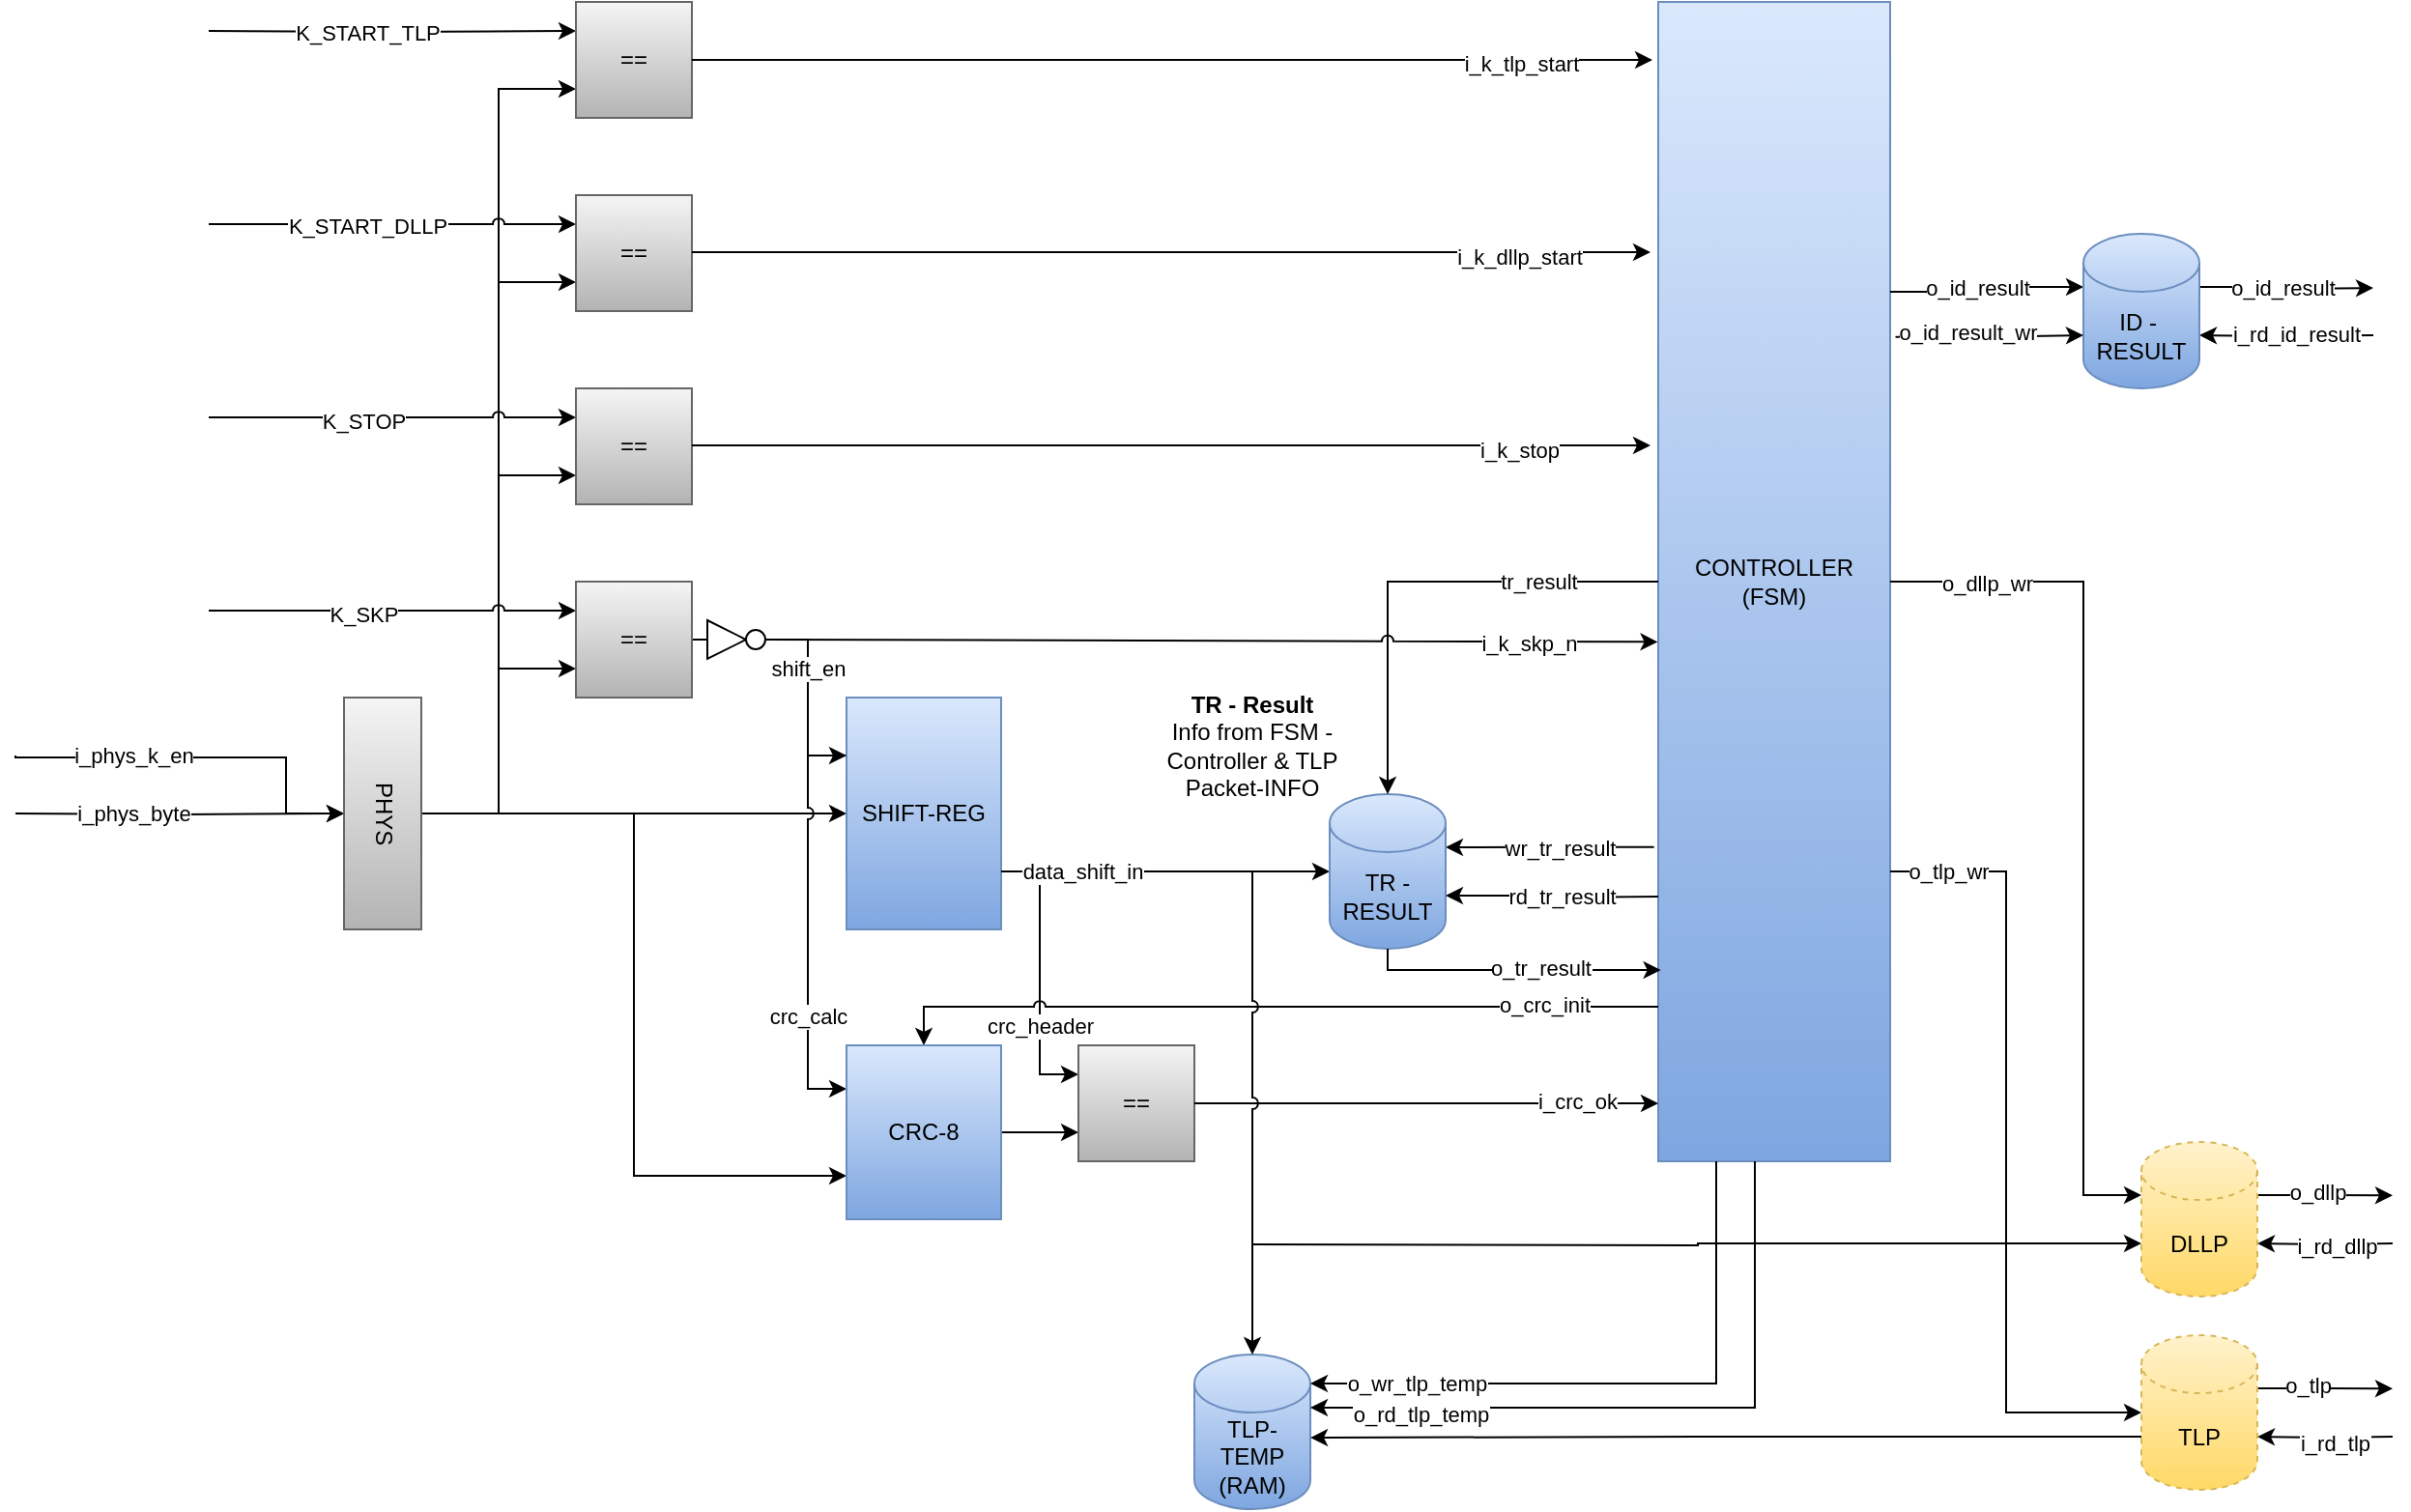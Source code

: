 <mxfile>
    <diagram name="Page-1" id="vqQYrrzuRanohj5SVxie">
        <mxGraphModel dx="1064" dy="529" grid="1" gridSize="10" guides="1" tooltips="1" connect="1" arrows="1" fold="1" page="1" pageScale="1" pageWidth="1654" pageHeight="1169" math="0" shadow="0">
            <root>
                <mxCell id="0"/>
                <mxCell id="1" parent="0"/>
                <mxCell id="ey6UAfCEmoFDKdkTlSG3-13" style="edgeStyle=orthogonalEdgeStyle;rounded=0;orthogonalLoop=1;jettySize=auto;html=1;exitX=1;exitY=0.75;exitDx=0;exitDy=0;entryX=0;entryY=0.5;entryDx=0;entryDy=0;entryPerimeter=0;" parent="1" source="xgAKM0cmW9O3aGKXdA-6-19" target="ey6UAfCEmoFDKdkTlSG3-10" edge="1">
                    <mxGeometry relative="1" as="geometry"/>
                </mxCell>
                <mxCell id="xgAKM0cmW9O3aGKXdA-6-2" style="edgeStyle=orthogonalEdgeStyle;rounded=0;orthogonalLoop=1;jettySize=auto;html=1;" parent="1" target="xgAKM0cmW9O3aGKXdA-6-1" edge="1">
                    <mxGeometry relative="1" as="geometry">
                        <mxPoint x="70" y="460" as="sourcePoint"/>
                    </mxGeometry>
                </mxCell>
                <mxCell id="xgAKM0cmW9O3aGKXdA-6-17" value="i_phys_byte" style="edgeLabel;html=1;align=center;verticalAlign=middle;resizable=0;points=[];" parent="xgAKM0cmW9O3aGKXdA-6-2" vertex="1" connectable="0">
                    <mxGeometry x="-0.585" relative="1" as="geometry">
                        <mxPoint x="25" as="offset"/>
                    </mxGeometry>
                </mxCell>
                <mxCell id="xgAKM0cmW9O3aGKXdA-6-4" style="edgeStyle=orthogonalEdgeStyle;rounded=0;orthogonalLoop=1;jettySize=auto;html=1;entryX=0;entryY=0.75;entryDx=0;entryDy=0;exitX=1;exitY=0.5;exitDx=0;exitDy=0;" parent="1" source="xgAKM0cmW9O3aGKXdA-6-1" target="xgAKM0cmW9O3aGKXdA-6-3" edge="1">
                    <mxGeometry relative="1" as="geometry">
                        <mxPoint x="290" y="400" as="sourcePoint"/>
                    </mxGeometry>
                </mxCell>
                <mxCell id="xgAKM0cmW9O3aGKXdA-6-11" style="edgeStyle=orthogonalEdgeStyle;rounded=0;orthogonalLoop=1;jettySize=auto;html=1;entryX=0;entryY=0.75;entryDx=0;entryDy=0;exitX=1;exitY=0.5;exitDx=0;exitDy=0;" parent="1" source="xgAKM0cmW9O3aGKXdA-6-1" target="xgAKM0cmW9O3aGKXdA-6-9" edge="1">
                    <mxGeometry relative="1" as="geometry">
                        <mxPoint x="290" y="400" as="sourcePoint"/>
                    </mxGeometry>
                </mxCell>
                <mxCell id="xgAKM0cmW9O3aGKXdA-6-13" style="edgeStyle=orthogonalEdgeStyle;rounded=0;orthogonalLoop=1;jettySize=auto;html=1;entryX=0;entryY=0.75;entryDx=0;entryDy=0;exitX=1;exitY=0.5;exitDx=0;exitDy=0;" parent="1" source="xgAKM0cmW9O3aGKXdA-6-1" target="xgAKM0cmW9O3aGKXdA-6-12" edge="1">
                    <mxGeometry relative="1" as="geometry">
                        <mxPoint x="290" y="400" as="sourcePoint"/>
                    </mxGeometry>
                </mxCell>
                <mxCell id="xgAKM0cmW9O3aGKXdA-6-16" style="edgeStyle=orthogonalEdgeStyle;rounded=0;orthogonalLoop=1;jettySize=auto;html=1;" parent="1" target="xgAKM0cmW9O3aGKXdA-6-1" edge="1">
                    <mxGeometry relative="1" as="geometry">
                        <mxPoint x="70" y="430" as="sourcePoint"/>
                        <Array as="points">
                            <mxPoint x="70" y="431"/>
                            <mxPoint x="210" y="431"/>
                            <mxPoint x="210" y="460"/>
                        </Array>
                    </mxGeometry>
                </mxCell>
                <mxCell id="xgAKM0cmW9O3aGKXdA-6-18" value="i_phys_k_en" style="edgeLabel;html=1;align=center;verticalAlign=middle;resizable=0;points=[];" parent="xgAKM0cmW9O3aGKXdA-6-16" vertex="1" connectable="0">
                    <mxGeometry x="-0.746" y="1" relative="1" as="geometry">
                        <mxPoint x="36" as="offset"/>
                    </mxGeometry>
                </mxCell>
                <mxCell id="xgAKM0cmW9O3aGKXdA-6-27" style="edgeStyle=orthogonalEdgeStyle;rounded=0;orthogonalLoop=1;jettySize=auto;html=1;entryX=0;entryY=0.75;entryDx=0;entryDy=0;" parent="1" source="xgAKM0cmW9O3aGKXdA-6-1" target="xgAKM0cmW9O3aGKXdA-6-26" edge="1">
                    <mxGeometry relative="1" as="geometry"/>
                </mxCell>
                <mxCell id="xgAKM0cmW9O3aGKXdA-6-42" style="edgeStyle=orthogonalEdgeStyle;rounded=0;orthogonalLoop=1;jettySize=auto;html=1;entryX=0;entryY=0.5;entryDx=0;entryDy=0;" parent="1" source="xgAKM0cmW9O3aGKXdA-6-1" target="xgAKM0cmW9O3aGKXdA-6-19" edge="1">
                    <mxGeometry relative="1" as="geometry"/>
                </mxCell>
                <mxCell id="xgAKM0cmW9O3aGKXdA-6-51" style="edgeStyle=orthogonalEdgeStyle;rounded=0;orthogonalLoop=1;jettySize=auto;html=1;entryX=0;entryY=0.75;entryDx=0;entryDy=0;" parent="1" source="xgAKM0cmW9O3aGKXdA-6-1" target="xgAKM0cmW9O3aGKXdA-6-22" edge="1">
                    <mxGeometry relative="1" as="geometry"/>
                </mxCell>
                <mxCell id="xgAKM0cmW9O3aGKXdA-6-1" value="PHYS" style="rounded=0;whiteSpace=wrap;html=1;textDirection=vertical-lr;fillColor=#f5f5f5;gradientColor=#b3b3b3;strokeColor=#666666;" parent="1" vertex="1">
                    <mxGeometry x="240" y="400" width="40" height="120" as="geometry"/>
                </mxCell>
                <mxCell id="xgAKM0cmW9O3aGKXdA-6-5" style="edgeStyle=orthogonalEdgeStyle;rounded=0;orthogonalLoop=1;jettySize=auto;html=1;entryX=0;entryY=0.25;entryDx=0;entryDy=0;" parent="1" target="xgAKM0cmW9O3aGKXdA-6-3" edge="1">
                    <mxGeometry relative="1" as="geometry">
                        <mxPoint x="170" y="55" as="sourcePoint"/>
                    </mxGeometry>
                </mxCell>
                <mxCell id="xgAKM0cmW9O3aGKXdA-6-6" value="K_START_TLP" style="edgeLabel;html=1;align=center;verticalAlign=middle;resizable=0;points=[];" parent="xgAKM0cmW9O3aGKXdA-6-5" vertex="1" connectable="0">
                    <mxGeometry x="-0.359" relative="1" as="geometry">
                        <mxPoint x="21" as="offset"/>
                    </mxGeometry>
                </mxCell>
                <mxCell id="xgAKM0cmW9O3aGKXdA-6-3" value="==" style="whiteSpace=wrap;html=1;aspect=fixed;fillColor=#f5f5f5;gradientColor=#b3b3b3;strokeColor=#666666;" parent="1" vertex="1">
                    <mxGeometry x="360" y="40" width="60" height="60" as="geometry"/>
                </mxCell>
                <mxCell id="xgAKM0cmW9O3aGKXdA-6-7" style="edgeStyle=orthogonalEdgeStyle;rounded=0;orthogonalLoop=1;jettySize=auto;html=1;entryX=0;entryY=0.25;entryDx=0;entryDy=0;jumpStyle=arc;" parent="1" target="xgAKM0cmW9O3aGKXdA-6-9" edge="1">
                    <mxGeometry relative="1" as="geometry">
                        <mxPoint x="170" y="155" as="sourcePoint"/>
                    </mxGeometry>
                </mxCell>
                <mxCell id="xgAKM0cmW9O3aGKXdA-6-8" value="K_START_DLLP" style="edgeLabel;html=1;align=center;verticalAlign=middle;resizable=0;points=[];" parent="xgAKM0cmW9O3aGKXdA-6-7" vertex="1" connectable="0">
                    <mxGeometry x="-0.359" relative="1" as="geometry">
                        <mxPoint x="21" as="offset"/>
                    </mxGeometry>
                </mxCell>
                <mxCell id="xgAKM0cmW9O3aGKXdA-6-9" value="==" style="whiteSpace=wrap;html=1;aspect=fixed;fillColor=#f5f5f5;gradientColor=#b3b3b3;strokeColor=#666666;" parent="1" vertex="1">
                    <mxGeometry x="360" y="140" width="60" height="60" as="geometry"/>
                </mxCell>
                <mxCell id="xgAKM0cmW9O3aGKXdA-6-14" style="edgeStyle=orthogonalEdgeStyle;rounded=0;orthogonalLoop=1;jettySize=auto;html=1;exitX=0;exitY=0.25;exitDx=0;exitDy=0;entryX=0;entryY=0.25;entryDx=0;entryDy=0;jumpStyle=arc;" parent="1" target="xgAKM0cmW9O3aGKXdA-6-12" edge="1">
                    <mxGeometry relative="1" as="geometry">
                        <mxPoint x="170" y="255" as="sourcePoint"/>
                    </mxGeometry>
                </mxCell>
                <mxCell id="xgAKM0cmW9O3aGKXdA-6-15" value="K_STOP" style="edgeLabel;html=1;align=center;verticalAlign=middle;resizable=0;points=[];" parent="xgAKM0cmW9O3aGKXdA-6-14" vertex="1" connectable="0">
                    <mxGeometry x="-0.444" y="-1" relative="1" as="geometry">
                        <mxPoint x="27" as="offset"/>
                    </mxGeometry>
                </mxCell>
                <mxCell id="xgAKM0cmW9O3aGKXdA-6-12" value="==" style="whiteSpace=wrap;html=1;aspect=fixed;fillColor=#f5f5f5;gradientColor=#b3b3b3;strokeColor=#666666;" parent="1" vertex="1">
                    <mxGeometry x="360" y="240" width="60" height="60" as="geometry"/>
                </mxCell>
                <mxCell id="5" value="crc_header" style="edgeStyle=orthogonalEdgeStyle;jumpStyle=arc;html=1;exitX=1;exitY=0.75;exitDx=0;exitDy=0;entryX=0;entryY=0.25;entryDx=0;entryDy=0;rounded=0;" edge="1" parent="1" source="xgAKM0cmW9O3aGKXdA-6-19" target="xgAKM0cmW9O3aGKXdA-6-48">
                    <mxGeometry x="0.379" relative="1" as="geometry">
                        <Array as="points">
                            <mxPoint x="600" y="490"/>
                            <mxPoint x="600" y="595"/>
                        </Array>
                        <mxPoint as="offset"/>
                    </mxGeometry>
                </mxCell>
                <mxCell id="6" style="edgeStyle=orthogonalEdgeStyle;jumpStyle=arc;html=1;exitX=0;exitY=0.25;exitDx=0;exitDy=0;entryX=0;entryY=0.25;entryDx=0;entryDy=0;rounded=0;" edge="1" parent="1" source="xgAKM0cmW9O3aGKXdA-6-19" target="xgAKM0cmW9O3aGKXdA-6-22">
                    <mxGeometry relative="1" as="geometry">
                        <Array as="points">
                            <mxPoint x="480" y="430"/>
                            <mxPoint x="480" y="603"/>
                        </Array>
                    </mxGeometry>
                </mxCell>
                <mxCell id="7" value="crc_calc" style="edgeLabel;html=1;align=center;verticalAlign=middle;resizable=0;points=[];" vertex="1" connectable="0" parent="6">
                    <mxGeometry x="0.46" relative="1" as="geometry">
                        <mxPoint as="offset"/>
                    </mxGeometry>
                </mxCell>
                <mxCell id="xgAKM0cmW9O3aGKXdA-6-19" value="SHIFT-REG" style="rounded=0;whiteSpace=wrap;html=1;fillColor=#dae8fc;gradientColor=#7ea6e0;strokeColor=#6c8ebf;" parent="1" vertex="1">
                    <mxGeometry x="500" y="400" width="80" height="120" as="geometry"/>
                </mxCell>
                <mxCell id="ey6UAfCEmoFDKdkTlSG3-11" style="edgeStyle=orthogonalEdgeStyle;rounded=0;orthogonalLoop=1;jettySize=auto;html=1;exitX=-0.018;exitY=0.729;exitDx=0;exitDy=0;exitPerimeter=0;entryX=1;entryY=0;entryDx=0;entryDy=27.5;entryPerimeter=0;" parent="1" source="xgAKM0cmW9O3aGKXdA-6-21" target="ey6UAfCEmoFDKdkTlSG3-10" edge="1">
                    <mxGeometry relative="1" as="geometry"/>
                </mxCell>
                <mxCell id="ey6UAfCEmoFDKdkTlSG3-12" value="wr_tr_result" style="edgeLabel;html=1;align=center;verticalAlign=middle;resizable=0;points=[];" parent="ey6UAfCEmoFDKdkTlSG3-11" vertex="1" connectable="0">
                    <mxGeometry x="0.109" y="-2" relative="1" as="geometry">
                        <mxPoint x="11" y="2" as="offset"/>
                    </mxGeometry>
                </mxCell>
                <mxCell id="xgAKM0cmW9O3aGKXdA-6-21" value="CONTROLLER&lt;div&gt;(FSM)&lt;/div&gt;" style="rounded=0;whiteSpace=wrap;html=1;fillColor=#dae8fc;gradientColor=#7ea6e0;strokeColor=#6c8ebf;" parent="1" vertex="1">
                    <mxGeometry x="920" y="40" width="120" height="600" as="geometry"/>
                </mxCell>
                <mxCell id="xgAKM0cmW9O3aGKXdA-6-52" style="edgeStyle=orthogonalEdgeStyle;rounded=0;orthogonalLoop=1;jettySize=auto;html=1;entryX=0;entryY=0.75;entryDx=0;entryDy=0;" parent="1" source="xgAKM0cmW9O3aGKXdA-6-22" target="xgAKM0cmW9O3aGKXdA-6-48" edge="1">
                    <mxGeometry relative="1" as="geometry"/>
                </mxCell>
                <mxCell id="8" style="edgeStyle=orthogonalEdgeStyle;rounded=0;jumpStyle=arc;html=1;" edge="1" parent="1" target="xgAKM0cmW9O3aGKXdA-6-22">
                    <mxGeometry relative="1" as="geometry">
                        <mxPoint x="920" y="560" as="sourcePoint"/>
                        <Array as="points">
                            <mxPoint x="919" y="560"/>
                            <mxPoint x="540" y="560"/>
                        </Array>
                    </mxGeometry>
                </mxCell>
                <mxCell id="9" value="o_crc_init" style="edgeLabel;html=1;align=center;verticalAlign=middle;resizable=0;points=[];" vertex="1" connectable="0" parent="8">
                    <mxGeometry x="-0.657" y="-1" relative="1" as="geometry">
                        <mxPoint x="9" as="offset"/>
                    </mxGeometry>
                </mxCell>
                <mxCell id="xgAKM0cmW9O3aGKXdA-6-22" value="CRC-8" style="rounded=0;whiteSpace=wrap;html=1;fillColor=#dae8fc;gradientColor=#7ea6e0;strokeColor=#6c8ebf;" parent="1" vertex="1">
                    <mxGeometry x="500" y="580" width="80" height="90" as="geometry"/>
                </mxCell>
                <mxCell id="xgAKM0cmW9O3aGKXdA-6-24" style="edgeStyle=orthogonalEdgeStyle;rounded=0;orthogonalLoop=1;jettySize=auto;html=1;exitX=0;exitY=0.25;exitDx=0;exitDy=0;entryX=0;entryY=0.25;entryDx=0;entryDy=0;jumpStyle=arc;" parent="1" target="xgAKM0cmW9O3aGKXdA-6-26" edge="1">
                    <mxGeometry relative="1" as="geometry">
                        <mxPoint x="170" y="355" as="sourcePoint"/>
                    </mxGeometry>
                </mxCell>
                <mxCell id="xgAKM0cmW9O3aGKXdA-6-25" value="K_SKP" style="edgeLabel;html=1;align=center;verticalAlign=middle;resizable=0;points=[];" parent="xgAKM0cmW9O3aGKXdA-6-24" vertex="1" connectable="0">
                    <mxGeometry x="-0.444" y="-1" relative="1" as="geometry">
                        <mxPoint x="27" as="offset"/>
                    </mxGeometry>
                </mxCell>
                <mxCell id="ey6UAfCEmoFDKdkTlSG3-5" style="edgeStyle=orthogonalEdgeStyle;rounded=0;orthogonalLoop=1;jettySize=auto;html=1;entryX=0;entryY=0.25;entryDx=0;entryDy=0;" parent="1" source="xgAKM0cmW9O3aGKXdA-6-26" target="xgAKM0cmW9O3aGKXdA-6-19" edge="1">
                    <mxGeometry relative="1" as="geometry">
                        <Array as="points">
                            <mxPoint x="480" y="370"/>
                            <mxPoint x="480" y="430"/>
                        </Array>
                    </mxGeometry>
                </mxCell>
                <mxCell id="ey6UAfCEmoFDKdkTlSG3-6" value="shift_en" style="edgeLabel;html=1;align=center;verticalAlign=middle;resizable=0;points=[];" parent="ey6UAfCEmoFDKdkTlSG3-5" vertex="1" connectable="0">
                    <mxGeometry x="0.071" relative="1" as="geometry">
                        <mxPoint as="offset"/>
                    </mxGeometry>
                </mxCell>
                <mxCell id="xgAKM0cmW9O3aGKXdA-6-26" value="==" style="whiteSpace=wrap;html=1;aspect=fixed;fillColor=#f5f5f5;gradientColor=#b3b3b3;strokeColor=#666666;" parent="1" vertex="1">
                    <mxGeometry x="360" y="340" width="60" height="60" as="geometry"/>
                </mxCell>
                <mxCell id="xgAKM0cmW9O3aGKXdA-6-29" style="edgeStyle=orthogonalEdgeStyle;rounded=0;orthogonalLoop=1;jettySize=auto;html=1;entryX=-0.025;entryY=0.05;entryDx=0;entryDy=0;entryPerimeter=0;" parent="1" source="xgAKM0cmW9O3aGKXdA-6-3" target="xgAKM0cmW9O3aGKXdA-6-21" edge="1">
                    <mxGeometry relative="1" as="geometry"/>
                </mxCell>
                <mxCell id="xgAKM0cmW9O3aGKXdA-6-31" value="i_k_tlp_start" style="edgeLabel;html=1;align=center;verticalAlign=middle;resizable=0;points=[];" parent="xgAKM0cmW9O3aGKXdA-6-29" vertex="1" connectable="0">
                    <mxGeometry x="0.73" y="-2" relative="1" as="geometry">
                        <mxPoint x="-1" as="offset"/>
                    </mxGeometry>
                </mxCell>
                <mxCell id="xgAKM0cmW9O3aGKXdA-6-32" style="edgeStyle=orthogonalEdgeStyle;rounded=0;orthogonalLoop=1;jettySize=auto;html=1;entryX=-0.033;entryY=0.068;entryDx=0;entryDy=0;entryPerimeter=0;" parent="1" edge="1">
                    <mxGeometry relative="1" as="geometry">
                        <mxPoint x="420" y="169.5" as="sourcePoint"/>
                        <mxPoint x="916" y="169.5" as="targetPoint"/>
                    </mxGeometry>
                </mxCell>
                <mxCell id="xgAKM0cmW9O3aGKXdA-6-33" value="i_k_dllp_start" style="edgeLabel;html=1;align=center;verticalAlign=middle;resizable=0;points=[];" parent="xgAKM0cmW9O3aGKXdA-6-32" vertex="1" connectable="0">
                    <mxGeometry x="0.73" y="-2" relative="1" as="geometry">
                        <mxPoint x="-1" as="offset"/>
                    </mxGeometry>
                </mxCell>
                <mxCell id="xgAKM0cmW9O3aGKXdA-6-34" style="edgeStyle=orthogonalEdgeStyle;rounded=0;orthogonalLoop=1;jettySize=auto;html=1;entryX=-0.033;entryY=0.068;entryDx=0;entryDy=0;entryPerimeter=0;" parent="1" edge="1">
                    <mxGeometry relative="1" as="geometry">
                        <mxPoint x="420" y="269.5" as="sourcePoint"/>
                        <mxPoint x="916" y="269.5" as="targetPoint"/>
                    </mxGeometry>
                </mxCell>
                <mxCell id="xgAKM0cmW9O3aGKXdA-6-35" value="i_k_stop" style="edgeLabel;html=1;align=center;verticalAlign=middle;resizable=0;points=[];" parent="xgAKM0cmW9O3aGKXdA-6-34" vertex="1" connectable="0">
                    <mxGeometry x="0.73" y="-2" relative="1" as="geometry">
                        <mxPoint x="-1" as="offset"/>
                    </mxGeometry>
                </mxCell>
                <mxCell id="ey6UAfCEmoFDKdkTlSG3-42" style="edgeStyle=orthogonalEdgeStyle;rounded=0;orthogonalLoop=1;jettySize=auto;html=1;exitX=1;exitY=0;exitDx=0;exitDy=27.5;exitPerimeter=0;" parent="1" source="xgAKM0cmW9O3aGKXdA-6-38" edge="1">
                    <mxGeometry relative="1" as="geometry">
                        <mxPoint x="1300" y="757.655" as="targetPoint"/>
                    </mxGeometry>
                </mxCell>
                <mxCell id="ey6UAfCEmoFDKdkTlSG3-47" value="o_tlp" style="edgeLabel;html=1;align=center;verticalAlign=middle;resizable=0;points=[];" parent="ey6UAfCEmoFDKdkTlSG3-42" vertex="1" connectable="0">
                    <mxGeometry x="-0.269" y="2" relative="1" as="geometry">
                        <mxPoint as="offset"/>
                    </mxGeometry>
                </mxCell>
                <mxCell id="ey6UAfCEmoFDKdkTlSG3-43" style="edgeStyle=orthogonalEdgeStyle;rounded=0;orthogonalLoop=1;jettySize=auto;html=1;exitX=1;exitY=0;exitDx=0;exitDy=52.5;exitPerimeter=0;entryX=1;entryY=0;entryDx=0;entryDy=52.5;entryPerimeter=0;" parent="1" target="xgAKM0cmW9O3aGKXdA-6-38" edge="1">
                    <mxGeometry relative="1" as="geometry">
                        <mxPoint x="1300" y="782.483" as="sourcePoint"/>
                    </mxGeometry>
                </mxCell>
                <mxCell id="ey6UAfCEmoFDKdkTlSG3-48" value="i_rd_tlp" style="edgeLabel;html=1;align=center;verticalAlign=middle;resizable=0;points=[];" parent="ey6UAfCEmoFDKdkTlSG3-43" vertex="1" connectable="0">
                    <mxGeometry x="0.209" y="3" relative="1" as="geometry">
                        <mxPoint x="12" as="offset"/>
                    </mxGeometry>
                </mxCell>
                <mxCell id="xgAKM0cmW9O3aGKXdA-6-38" value="TLP" style="shape=cylinder3;whiteSpace=wrap;html=1;boundedLbl=1;backgroundOutline=1;size=15;dashed=1;fillColor=#fff2cc;gradientColor=#ffd966;strokeColor=#d6b656;" parent="1" vertex="1">
                    <mxGeometry x="1170" y="730" width="60" height="80" as="geometry"/>
                </mxCell>
                <mxCell id="xgAKM0cmW9O3aGKXdA-6-48" value="==" style="whiteSpace=wrap;html=1;aspect=fixed;fillColor=#f5f5f5;gradientColor=#b3b3b3;strokeColor=#666666;" parent="1" vertex="1">
                    <mxGeometry x="620" y="580" width="60" height="60" as="geometry"/>
                </mxCell>
                <mxCell id="xgAKM0cmW9O3aGKXdA-6-53" style="edgeStyle=orthogonalEdgeStyle;rounded=0;orthogonalLoop=1;jettySize=auto;html=1;entryX=0;entryY=0.95;entryDx=0;entryDy=0;entryPerimeter=0;jumpStyle=arc;" parent="1" source="xgAKM0cmW9O3aGKXdA-6-48" target="xgAKM0cmW9O3aGKXdA-6-21" edge="1">
                    <mxGeometry relative="1" as="geometry"/>
                </mxCell>
                <mxCell id="xgAKM0cmW9O3aGKXdA-6-54" value="i_crc_ok" style="edgeLabel;html=1;align=center;verticalAlign=middle;resizable=0;points=[];" parent="xgAKM0cmW9O3aGKXdA-6-53" vertex="1" connectable="0">
                    <mxGeometry x="0.651" y="1" relative="1" as="geometry">
                        <mxPoint as="offset"/>
                    </mxGeometry>
                </mxCell>
                <mxCell id="ey6UAfCEmoFDKdkTlSG3-41" style="edgeStyle=orthogonalEdgeStyle;rounded=0;orthogonalLoop=1;jettySize=auto;html=1;exitX=1;exitY=0;exitDx=0;exitDy=27.5;exitPerimeter=0;" parent="1" source="xgAKM0cmW9O3aGKXdA-6-66" edge="1">
                    <mxGeometry relative="1" as="geometry">
                        <mxPoint x="1300" y="657.655" as="targetPoint"/>
                    </mxGeometry>
                </mxCell>
                <mxCell id="ey6UAfCEmoFDKdkTlSG3-45" value="o_dllp" style="edgeLabel;html=1;align=center;verticalAlign=middle;resizable=0;points=[];" parent="ey6UAfCEmoFDKdkTlSG3-41" vertex="1" connectable="0">
                    <mxGeometry x="-0.367" y="2" relative="1" as="geometry">
                        <mxPoint x="8" as="offset"/>
                    </mxGeometry>
                </mxCell>
                <mxCell id="ey6UAfCEmoFDKdkTlSG3-44" style="edgeStyle=orthogonalEdgeStyle;rounded=0;orthogonalLoop=1;jettySize=auto;html=1;exitX=1;exitY=0;exitDx=0;exitDy=52.5;exitPerimeter=0;entryX=1;entryY=0;entryDx=0;entryDy=52.5;entryPerimeter=0;" parent="1" target="xgAKM0cmW9O3aGKXdA-6-66" edge="1">
                    <mxGeometry relative="1" as="geometry">
                        <mxPoint x="1300" y="682.483" as="sourcePoint"/>
                    </mxGeometry>
                </mxCell>
                <mxCell id="ey6UAfCEmoFDKdkTlSG3-46" value="i_rd_dllp" style="edgeLabel;html=1;align=center;verticalAlign=middle;resizable=0;points=[];" parent="ey6UAfCEmoFDKdkTlSG3-44" vertex="1" connectable="0">
                    <mxGeometry x="0.19" y="1" relative="1" as="geometry">
                        <mxPoint x="12" as="offset"/>
                    </mxGeometry>
                </mxCell>
                <mxCell id="ey6UAfCEmoFDKdkTlSG3-49" style="edgeStyle=orthogonalEdgeStyle;rounded=0;orthogonalLoop=1;jettySize=auto;html=1;entryX=0;entryY=0;entryDx=0;entryDy=52.5;entryPerimeter=0;" parent="1" target="xgAKM0cmW9O3aGKXdA-6-66" edge="1">
                    <mxGeometry relative="1" as="geometry">
                        <mxPoint x="710" y="683" as="sourcePoint"/>
                    </mxGeometry>
                </mxCell>
                <mxCell id="xgAKM0cmW9O3aGKXdA-6-66" value="DLLP" style="shape=cylinder3;whiteSpace=wrap;html=1;boundedLbl=1;backgroundOutline=1;size=15;dashed=1;fillColor=#fff2cc;gradientColor=#ffd966;strokeColor=#d6b656;" parent="1" vertex="1">
                    <mxGeometry x="1170" y="630" width="60" height="80" as="geometry"/>
                </mxCell>
                <mxCell id="4NP12ijOtKrpLT4Yhlky-1" value="TLP-TEMP&lt;br&gt;(RAM)" style="shape=cylinder3;whiteSpace=wrap;html=1;boundedLbl=1;backgroundOutline=1;size=15;fillColor=#dae8fc;gradientColor=#7ea6e0;strokeColor=#6c8ebf;" parent="1" vertex="1">
                    <mxGeometry x="680" y="740" width="60" height="80" as="geometry"/>
                </mxCell>
                <mxCell id="ey6UAfCEmoFDKdkTlSG3-27" style="edgeStyle=orthogonalEdgeStyle;rounded=0;orthogonalLoop=1;jettySize=auto;html=1;exitX=1;exitY=0;exitDx=0;exitDy=27.5;exitPerimeter=0;" parent="1" source="4NP12ijOtKrpLT4Yhlky-3" edge="1">
                    <mxGeometry relative="1" as="geometry">
                        <mxPoint x="1290" y="188" as="targetPoint"/>
                    </mxGeometry>
                </mxCell>
                <mxCell id="ey6UAfCEmoFDKdkTlSG3-28" value="o_id_result" style="edgeLabel;html=1;align=center;verticalAlign=middle;resizable=0;points=[];" parent="ey6UAfCEmoFDKdkTlSG3-27" vertex="1" connectable="0">
                    <mxGeometry x="-0.063" relative="1" as="geometry">
                        <mxPoint as="offset"/>
                    </mxGeometry>
                </mxCell>
                <mxCell id="ey6UAfCEmoFDKdkTlSG3-30" style="edgeStyle=orthogonalEdgeStyle;rounded=0;orthogonalLoop=1;jettySize=auto;html=1;exitX=1;exitY=0;exitDx=0;exitDy=52.5;exitPerimeter=0;entryX=1;entryY=0;entryDx=0;entryDy=52.5;entryPerimeter=0;" parent="1" target="4NP12ijOtKrpLT4Yhlky-3" edge="1">
                    <mxGeometry relative="1" as="geometry">
                        <mxPoint x="1290" y="212.483" as="sourcePoint"/>
                    </mxGeometry>
                </mxCell>
                <mxCell id="ey6UAfCEmoFDKdkTlSG3-31" value="i_rd_id_result" style="edgeLabel;html=1;align=center;verticalAlign=middle;resizable=0;points=[];" parent="ey6UAfCEmoFDKdkTlSG3-30" vertex="1" connectable="0">
                    <mxGeometry x="0.232" y="-1" relative="1" as="geometry">
                        <mxPoint x="15" as="offset"/>
                    </mxGeometry>
                </mxCell>
                <mxCell id="ey6UAfCEmoFDKdkTlSG3-36" style="edgeStyle=orthogonalEdgeStyle;rounded=0;orthogonalLoop=1;jettySize=auto;html=1;exitX=1;exitY=0.25;exitDx=0;exitDy=0;entryX=0;entryY=0;entryDx=0;entryDy=27.5;entryPerimeter=0;" parent="1" source="xgAKM0cmW9O3aGKXdA-6-21" target="4NP12ijOtKrpLT4Yhlky-3" edge="1">
                    <mxGeometry relative="1" as="geometry"/>
                </mxCell>
                <mxCell id="4NP12ijOtKrpLT4Yhlky-3" value="ID -&amp;nbsp;&lt;div&gt;RESULT&lt;/div&gt;" style="shape=cylinder3;whiteSpace=wrap;html=1;boundedLbl=1;backgroundOutline=1;size=15;fillColor=#dae8fc;gradientColor=#7ea6e0;strokeColor=#6c8ebf;" parent="1" vertex="1">
                    <mxGeometry x="1140" y="160" width="60" height="80" as="geometry"/>
                </mxCell>
                <mxCell id="ey6UAfCEmoFDKdkTlSG3-7" value="" style="triangle;whiteSpace=wrap;html=1;" parent="1" vertex="1">
                    <mxGeometry x="428" y="360" width="20" height="20" as="geometry"/>
                </mxCell>
                <mxCell id="ey6UAfCEmoFDKdkTlSG3-8" value="" style="ellipse;whiteSpace=wrap;html=1;aspect=fixed;" parent="1" vertex="1">
                    <mxGeometry x="448" y="365" width="10" height="10" as="geometry"/>
                </mxCell>
                <mxCell id="ey6UAfCEmoFDKdkTlSG3-10" value="TR - RESULT" style="shape=cylinder3;whiteSpace=wrap;html=1;boundedLbl=1;backgroundOutline=1;size=15;fillColor=#dae8fc;gradientColor=#7ea6e0;strokeColor=#6c8ebf;" parent="1" vertex="1">
                    <mxGeometry x="750" y="450" width="60" height="80" as="geometry"/>
                </mxCell>
                <mxCell id="xgAKM0cmW9O3aGKXdA-6-67" style="edgeStyle=orthogonalEdgeStyle;rounded=0;orthogonalLoop=1;jettySize=auto;html=1;exitX=1;exitY=0.75;exitDx=0;exitDy=0;jumpStyle=arc;entryX=0.5;entryY=0;entryDx=0;entryDy=0;entryPerimeter=0;" parent="1" source="xgAKM0cmW9O3aGKXdA-6-19" target="4NP12ijOtKrpLT4Yhlky-1" edge="1">
                    <mxGeometry relative="1" as="geometry">
                        <mxPoint x="670" y="720" as="targetPoint"/>
                    </mxGeometry>
                </mxCell>
                <mxCell id="ey6UAfCEmoFDKdkTlSG3-15" value="data_shift_in" style="edgeLabel;html=1;align=center;verticalAlign=middle;resizable=0;points=[];" parent="xgAKM0cmW9O3aGKXdA-6-67" vertex="1" connectable="0">
                    <mxGeometry x="-0.845" y="-1" relative="1" as="geometry">
                        <mxPoint x="12" y="-1" as="offset"/>
                    </mxGeometry>
                </mxCell>
                <mxCell id="ey6UAfCEmoFDKdkTlSG3-17" style="edgeStyle=orthogonalEdgeStyle;rounded=0;orthogonalLoop=1;jettySize=auto;html=1;entryX=0.5;entryY=0;entryDx=0;entryDy=0;entryPerimeter=0;" parent="1" source="xgAKM0cmW9O3aGKXdA-6-21" target="ey6UAfCEmoFDKdkTlSG3-10" edge="1">
                    <mxGeometry relative="1" as="geometry"/>
                </mxCell>
                <mxCell id="ey6UAfCEmoFDKdkTlSG3-18" value="tr_result" style="edgeLabel;html=1;align=center;verticalAlign=middle;resizable=0;points=[];" parent="ey6UAfCEmoFDKdkTlSG3-17" vertex="1" connectable="0">
                    <mxGeometry x="-0.503" relative="1" as="geometry">
                        <mxPoint as="offset"/>
                    </mxGeometry>
                </mxCell>
                <mxCell id="ey6UAfCEmoFDKdkTlSG3-19" value="&lt;b&gt;TR - Result&lt;/b&gt;&lt;div&gt;Info from FSM - Controller &amp;amp; TLP Packet-INFO&lt;/div&gt;" style="text;html=1;align=center;verticalAlign=middle;whiteSpace=wrap;rounded=0;" parent="1" vertex="1">
                    <mxGeometry x="650" y="410" width="120" height="30" as="geometry"/>
                </mxCell>
                <mxCell id="ey6UAfCEmoFDKdkTlSG3-20" style="edgeStyle=orthogonalEdgeStyle;rounded=0;orthogonalLoop=1;jettySize=auto;html=1;entryX=1;entryY=0;entryDx=0;entryDy=52.5;entryPerimeter=0;" parent="1" target="ey6UAfCEmoFDKdkTlSG3-10" edge="1">
                    <mxGeometry relative="1" as="geometry">
                        <mxPoint x="920" y="503" as="sourcePoint"/>
                    </mxGeometry>
                </mxCell>
                <mxCell id="ey6UAfCEmoFDKdkTlSG3-21" value="rd_tr_result" style="edgeLabel;html=1;align=center;verticalAlign=middle;resizable=0;points=[];" parent="ey6UAfCEmoFDKdkTlSG3-20" vertex="1" connectable="0">
                    <mxGeometry x="0.292" relative="1" as="geometry">
                        <mxPoint x="20" as="offset"/>
                    </mxGeometry>
                </mxCell>
                <mxCell id="ey6UAfCEmoFDKdkTlSG3-22" style="edgeStyle=orthogonalEdgeStyle;rounded=0;orthogonalLoop=1;jettySize=auto;html=1;entryX=0.011;entryY=0.835;entryDx=0;entryDy=0;entryPerimeter=0;" parent="1" source="ey6UAfCEmoFDKdkTlSG3-10" target="xgAKM0cmW9O3aGKXdA-6-21" edge="1">
                    <mxGeometry relative="1" as="geometry">
                        <Array as="points">
                            <mxPoint x="780" y="541"/>
                        </Array>
                    </mxGeometry>
                </mxCell>
                <mxCell id="ey6UAfCEmoFDKdkTlSG3-23" value="o_tr_result" style="edgeLabel;html=1;align=center;verticalAlign=middle;resizable=0;points=[];" parent="ey6UAfCEmoFDKdkTlSG3-22" vertex="1" connectable="0">
                    <mxGeometry x="0.177" y="1" relative="1" as="geometry">
                        <mxPoint as="offset"/>
                    </mxGeometry>
                </mxCell>
                <mxCell id="ey6UAfCEmoFDKdkTlSG3-32" style="edgeStyle=orthogonalEdgeStyle;rounded=0;orthogonalLoop=1;jettySize=auto;html=1;entryX=0;entryY=0;entryDx=0;entryDy=27.5;entryPerimeter=0;jumpStyle=arc;" parent="1" source="xgAKM0cmW9O3aGKXdA-6-21" target="xgAKM0cmW9O3aGKXdA-6-66" edge="1">
                    <mxGeometry relative="1" as="geometry">
                        <Array as="points">
                            <mxPoint x="1140" y="340"/>
                            <mxPoint x="1140" y="658"/>
                        </Array>
                    </mxGeometry>
                </mxCell>
                <mxCell id="ey6UAfCEmoFDKdkTlSG3-40" value="o_dllp_wr" style="edgeLabel;html=1;align=center;verticalAlign=middle;resizable=0;points=[];" parent="ey6UAfCEmoFDKdkTlSG3-32" vertex="1" connectable="0">
                    <mxGeometry x="0.835" y="1" relative="1" as="geometry">
                        <mxPoint x="-51" y="-310" as="offset"/>
                    </mxGeometry>
                </mxCell>
                <mxCell id="ey6UAfCEmoFDKdkTlSG3-34" style="edgeStyle=orthogonalEdgeStyle;rounded=0;orthogonalLoop=1;jettySize=auto;html=1;exitX=1.023;exitY=0.289;exitDx=0;exitDy=0;exitPerimeter=0;entryX=0;entryY=0;entryDx=0;entryDy=52.5;entryPerimeter=0;" parent="1" source="xgAKM0cmW9O3aGKXdA-6-21" target="4NP12ijOtKrpLT4Yhlky-3" edge="1">
                    <mxGeometry relative="1" as="geometry">
                        <mxPoint x="1070.0" y="213.4" as="sourcePoint"/>
                    </mxGeometry>
                </mxCell>
                <mxCell id="ey6UAfCEmoFDKdkTlSG3-35" value="o_id_result_wr" style="edgeLabel;html=1;align=center;verticalAlign=middle;resizable=0;points=[];" parent="ey6UAfCEmoFDKdkTlSG3-34" vertex="1" connectable="0">
                    <mxGeometry x="-0.188" y="1" relative="1" as="geometry">
                        <mxPoint x="-3" y="-2" as="offset"/>
                    </mxGeometry>
                </mxCell>
                <mxCell id="ey6UAfCEmoFDKdkTlSG3-37" value="o_id_result" style="edgeLabel;html=1;align=center;verticalAlign=middle;resizable=0;points=[];" parent="1" vertex="1" connectable="0">
                    <mxGeometry x="1089.76" y="220.382" as="geometry">
                        <mxPoint x="-5" y="-33" as="offset"/>
                    </mxGeometry>
                </mxCell>
                <mxCell id="ey6UAfCEmoFDKdkTlSG3-38" style="edgeStyle=orthogonalEdgeStyle;rounded=0;orthogonalLoop=1;jettySize=auto;html=1;exitX=1;exitY=0.75;exitDx=0;exitDy=0;entryX=0;entryY=0.5;entryDx=0;entryDy=0;entryPerimeter=0;" parent="1" source="xgAKM0cmW9O3aGKXdA-6-21" target="xgAKM0cmW9O3aGKXdA-6-38" edge="1">
                    <mxGeometry relative="1" as="geometry">
                        <Array as="points">
                            <mxPoint x="1100" y="490"/>
                            <mxPoint x="1100" y="770"/>
                        </Array>
                    </mxGeometry>
                </mxCell>
                <mxCell id="ey6UAfCEmoFDKdkTlSG3-39" value="o_tlp_wr" style="edgeLabel;html=1;align=center;verticalAlign=middle;resizable=0;points=[];" parent="ey6UAfCEmoFDKdkTlSG3-38" vertex="1" connectable="0">
                    <mxGeometry x="0.851" y="2" relative="1" as="geometry">
                        <mxPoint x="-70" y="-278" as="offset"/>
                    </mxGeometry>
                </mxCell>
                <mxCell id="ey6UAfCEmoFDKdkTlSG3-50" style="edgeStyle=orthogonalEdgeStyle;rounded=0;orthogonalLoop=1;jettySize=auto;html=1;exitX=0;exitY=0;exitDx=0;exitDy=52.5;exitPerimeter=0;entryX=1;entryY=0.538;entryDx=0;entryDy=0;entryPerimeter=0;" parent="1" source="xgAKM0cmW9O3aGKXdA-6-38" target="4NP12ijOtKrpLT4Yhlky-1" edge="1">
                    <mxGeometry relative="1" as="geometry">
                        <mxPoint x="720" y="783" as="targetPoint"/>
                        <Array as="points">
                            <mxPoint x="940" y="783"/>
                        </Array>
                    </mxGeometry>
                </mxCell>
                <mxCell id="ey6UAfCEmoFDKdkTlSG3-51" style="edgeStyle=orthogonalEdgeStyle;rounded=0;orthogonalLoop=1;jettySize=auto;html=1;exitX=0.25;exitY=1;exitDx=0;exitDy=0;entryX=1;entryY=0;entryDx=0;entryDy=15;entryPerimeter=0;" parent="1" source="xgAKM0cmW9O3aGKXdA-6-21" target="4NP12ijOtKrpLT4Yhlky-1" edge="1">
                    <mxGeometry relative="1" as="geometry"/>
                </mxCell>
                <mxCell id="ey6UAfCEmoFDKdkTlSG3-53" value="o_wr_tlp_temp" style="edgeLabel;html=1;align=center;verticalAlign=middle;resizable=0;points=[];" parent="ey6UAfCEmoFDKdkTlSG3-51" vertex="1" connectable="0">
                    <mxGeometry x="0.662" relative="1" as="geometry">
                        <mxPoint as="offset"/>
                    </mxGeometry>
                </mxCell>
                <mxCell id="ey6UAfCEmoFDKdkTlSG3-52" style="edgeStyle=orthogonalEdgeStyle;rounded=0;orthogonalLoop=1;jettySize=auto;html=1;entryX=1;entryY=0;entryDx=0;entryDy=27.5;entryPerimeter=0;" parent="1" source="xgAKM0cmW9O3aGKXdA-6-21" target="4NP12ijOtKrpLT4Yhlky-1" edge="1">
                    <mxGeometry relative="1" as="geometry">
                        <Array as="points">
                            <mxPoint x="970" y="768"/>
                        </Array>
                    </mxGeometry>
                </mxCell>
                <mxCell id="ey6UAfCEmoFDKdkTlSG3-54" value="o_rd_tlp_temp" style="edgeLabel;html=1;align=center;verticalAlign=middle;resizable=0;points=[];" parent="ey6UAfCEmoFDKdkTlSG3-52" vertex="1" connectable="0">
                    <mxGeometry x="0.776" y="2" relative="1" as="geometry">
                        <mxPoint x="17" y="1" as="offset"/>
                    </mxGeometry>
                </mxCell>
                <mxCell id="2" style="edgeStyle=none;html=1;exitX=1;exitY=0.5;exitDx=0;exitDy=0;entryX=-0.002;entryY=0.552;entryDx=0;entryDy=0;entryPerimeter=0;jumpStyle=arc;" edge="1" parent="1" source="ey6UAfCEmoFDKdkTlSG3-8" target="xgAKM0cmW9O3aGKXdA-6-21">
                    <mxGeometry relative="1" as="geometry"/>
                </mxCell>
                <mxCell id="3" value="i_k_skp_n" style="edgeLabel;html=1;align=center;verticalAlign=middle;resizable=0;points=[];" vertex="1" connectable="0" parent="2">
                    <mxGeometry x="0.709" y="-1" relative="1" as="geometry">
                        <mxPoint as="offset"/>
                    </mxGeometry>
                </mxCell>
            </root>
        </mxGraphModel>
    </diagram>
</mxfile>